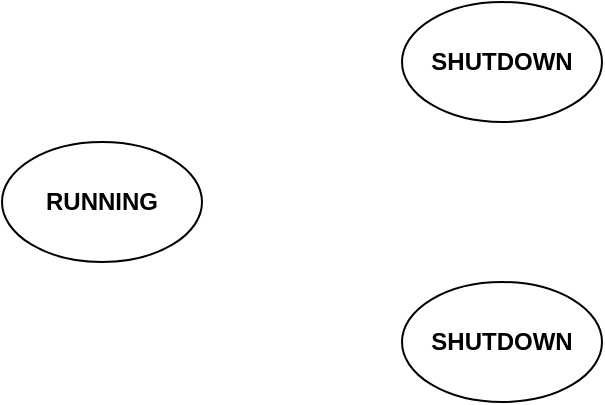 <mxfile version="20.5.3" type="github">
  <diagram id="G8qVBp2c7yONB5XHfx5J" name="第 1 页">
    <mxGraphModel dx="1038" dy="578" grid="1" gridSize="10" guides="1" tooltips="1" connect="1" arrows="1" fold="1" page="1" pageScale="1" pageWidth="3300" pageHeight="4681" math="0" shadow="0">
      <root>
        <mxCell id="0" />
        <mxCell id="1" parent="0" />
        <mxCell id="JT62UM8sUBPNp6LhxUXU-1" value="&lt;b&gt;RUNNING&lt;/b&gt;" style="ellipse;whiteSpace=wrap;html=1;" vertex="1" parent="1">
          <mxGeometry x="90" y="190" width="100" height="60" as="geometry" />
        </mxCell>
        <mxCell id="JT62UM8sUBPNp6LhxUXU-3" value="&lt;b&gt;SHUTDOWN&lt;/b&gt;" style="ellipse;whiteSpace=wrap;html=1;" vertex="1" parent="1">
          <mxGeometry x="290" y="120" width="100" height="60" as="geometry" />
        </mxCell>
        <mxCell id="JT62UM8sUBPNp6LhxUXU-4" value="&lt;b&gt;SHUTDOWN&lt;/b&gt;" style="ellipse;whiteSpace=wrap;html=1;" vertex="1" parent="1">
          <mxGeometry x="290" y="260" width="100" height="60" as="geometry" />
        </mxCell>
      </root>
    </mxGraphModel>
  </diagram>
</mxfile>
